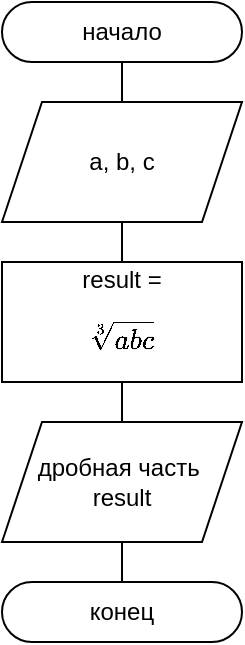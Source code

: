 <mxfile version="26.0.9">
  <diagram name="Страница — 1" id="7rNCUjO6uxN8XZBR7Ivn">
    <mxGraphModel dx="1036" dy="614" grid="0" gridSize="10" guides="1" tooltips="1" connect="1" arrows="1" fold="1" page="1" pageScale="1" pageWidth="827" pageHeight="1169" math="1" shadow="0">
      <root>
        <mxCell id="0" />
        <mxCell id="1" parent="0" />
        <mxCell id="NMUbfhc1j4pShBdZUoB9-1" style="edgeStyle=orthogonalEdgeStyle;rounded=0;orthogonalLoop=1;jettySize=auto;html=1;exitX=0.5;exitY=1;exitDx=0;exitDy=0;entryX=0.5;entryY=0;entryDx=0;entryDy=0;endArrow=none;startFill=0;" edge="1" parent="1" target="NMUbfhc1j4pShBdZUoB9-3">
          <mxGeometry relative="1" as="geometry">
            <mxPoint x="220" y="70" as="sourcePoint" />
          </mxGeometry>
        </mxCell>
        <mxCell id="NMUbfhc1j4pShBdZUoB9-2" style="edgeStyle=orthogonalEdgeStyle;rounded=0;orthogonalLoop=1;jettySize=auto;html=1;exitX=0.5;exitY=1;exitDx=0;exitDy=0;entryX=0.5;entryY=0;entryDx=0;entryDy=0;endArrow=none;startFill=0;" edge="1" parent="1" source="NMUbfhc1j4pShBdZUoB9-3" target="NMUbfhc1j4pShBdZUoB9-5">
          <mxGeometry relative="1" as="geometry" />
        </mxCell>
        <mxCell id="NMUbfhc1j4pShBdZUoB9-3" value="a, b, c" style="shape=parallelogram;perimeter=parallelogramPerimeter;whiteSpace=wrap;html=1;fixedSize=1;" vertex="1" parent="1">
          <mxGeometry x="160" y="90" width="120" height="60" as="geometry" />
        </mxCell>
        <mxCell id="NMUbfhc1j4pShBdZUoB9-4" style="edgeStyle=orthogonalEdgeStyle;rounded=0;orthogonalLoop=1;jettySize=auto;html=1;exitX=0.5;exitY=1;exitDx=0;exitDy=0;entryX=0.5;entryY=0;entryDx=0;entryDy=0;endArrow=none;startFill=0;" edge="1" parent="1" source="NMUbfhc1j4pShBdZUoB9-5" target="NMUbfhc1j4pShBdZUoB9-7">
          <mxGeometry relative="1" as="geometry" />
        </mxCell>
        <mxCell id="NMUbfhc1j4pShBdZUoB9-5" value="result = $$\sqrt[3]{abc}$$" style="rounded=0;align=center;whiteSpace=wrap;html=1;" vertex="1" parent="1">
          <mxGeometry x="160" y="170" width="120" height="60" as="geometry" />
        </mxCell>
        <mxCell id="NMUbfhc1j4pShBdZUoB9-6" style="edgeStyle=orthogonalEdgeStyle;rounded=0;orthogonalLoop=1;jettySize=auto;html=1;exitX=0.5;exitY=1;exitDx=0;exitDy=0;entryX=0.5;entryY=0;entryDx=0;entryDy=0;endArrow=none;startFill=0;" edge="1" parent="1" source="NMUbfhc1j4pShBdZUoB9-7" target="NMUbfhc1j4pShBdZUoB9-8">
          <mxGeometry relative="1" as="geometry" />
        </mxCell>
        <mxCell id="NMUbfhc1j4pShBdZUoB9-7" value="дробная часть&amp;nbsp;&lt;div&gt;result&lt;/div&gt;" style="shape=parallelogram;perimeter=parallelogramPerimeter;whiteSpace=wrap;html=1;fixedSize=1;" vertex="1" parent="1">
          <mxGeometry x="160" y="250" width="120" height="60" as="geometry" />
        </mxCell>
        <mxCell id="NMUbfhc1j4pShBdZUoB9-8" value="конец" style="rounded=1;whiteSpace=wrap;html=1;arcSize=50;" vertex="1" parent="1">
          <mxGeometry x="160" y="330" width="120" height="30" as="geometry" />
        </mxCell>
        <mxCell id="NMUbfhc1j4pShBdZUoB9-9" value="начало" style="rounded=1;whiteSpace=wrap;html=1;arcSize=50;" vertex="1" parent="1">
          <mxGeometry x="160" y="40" width="120" height="30" as="geometry" />
        </mxCell>
      </root>
    </mxGraphModel>
  </diagram>
</mxfile>
